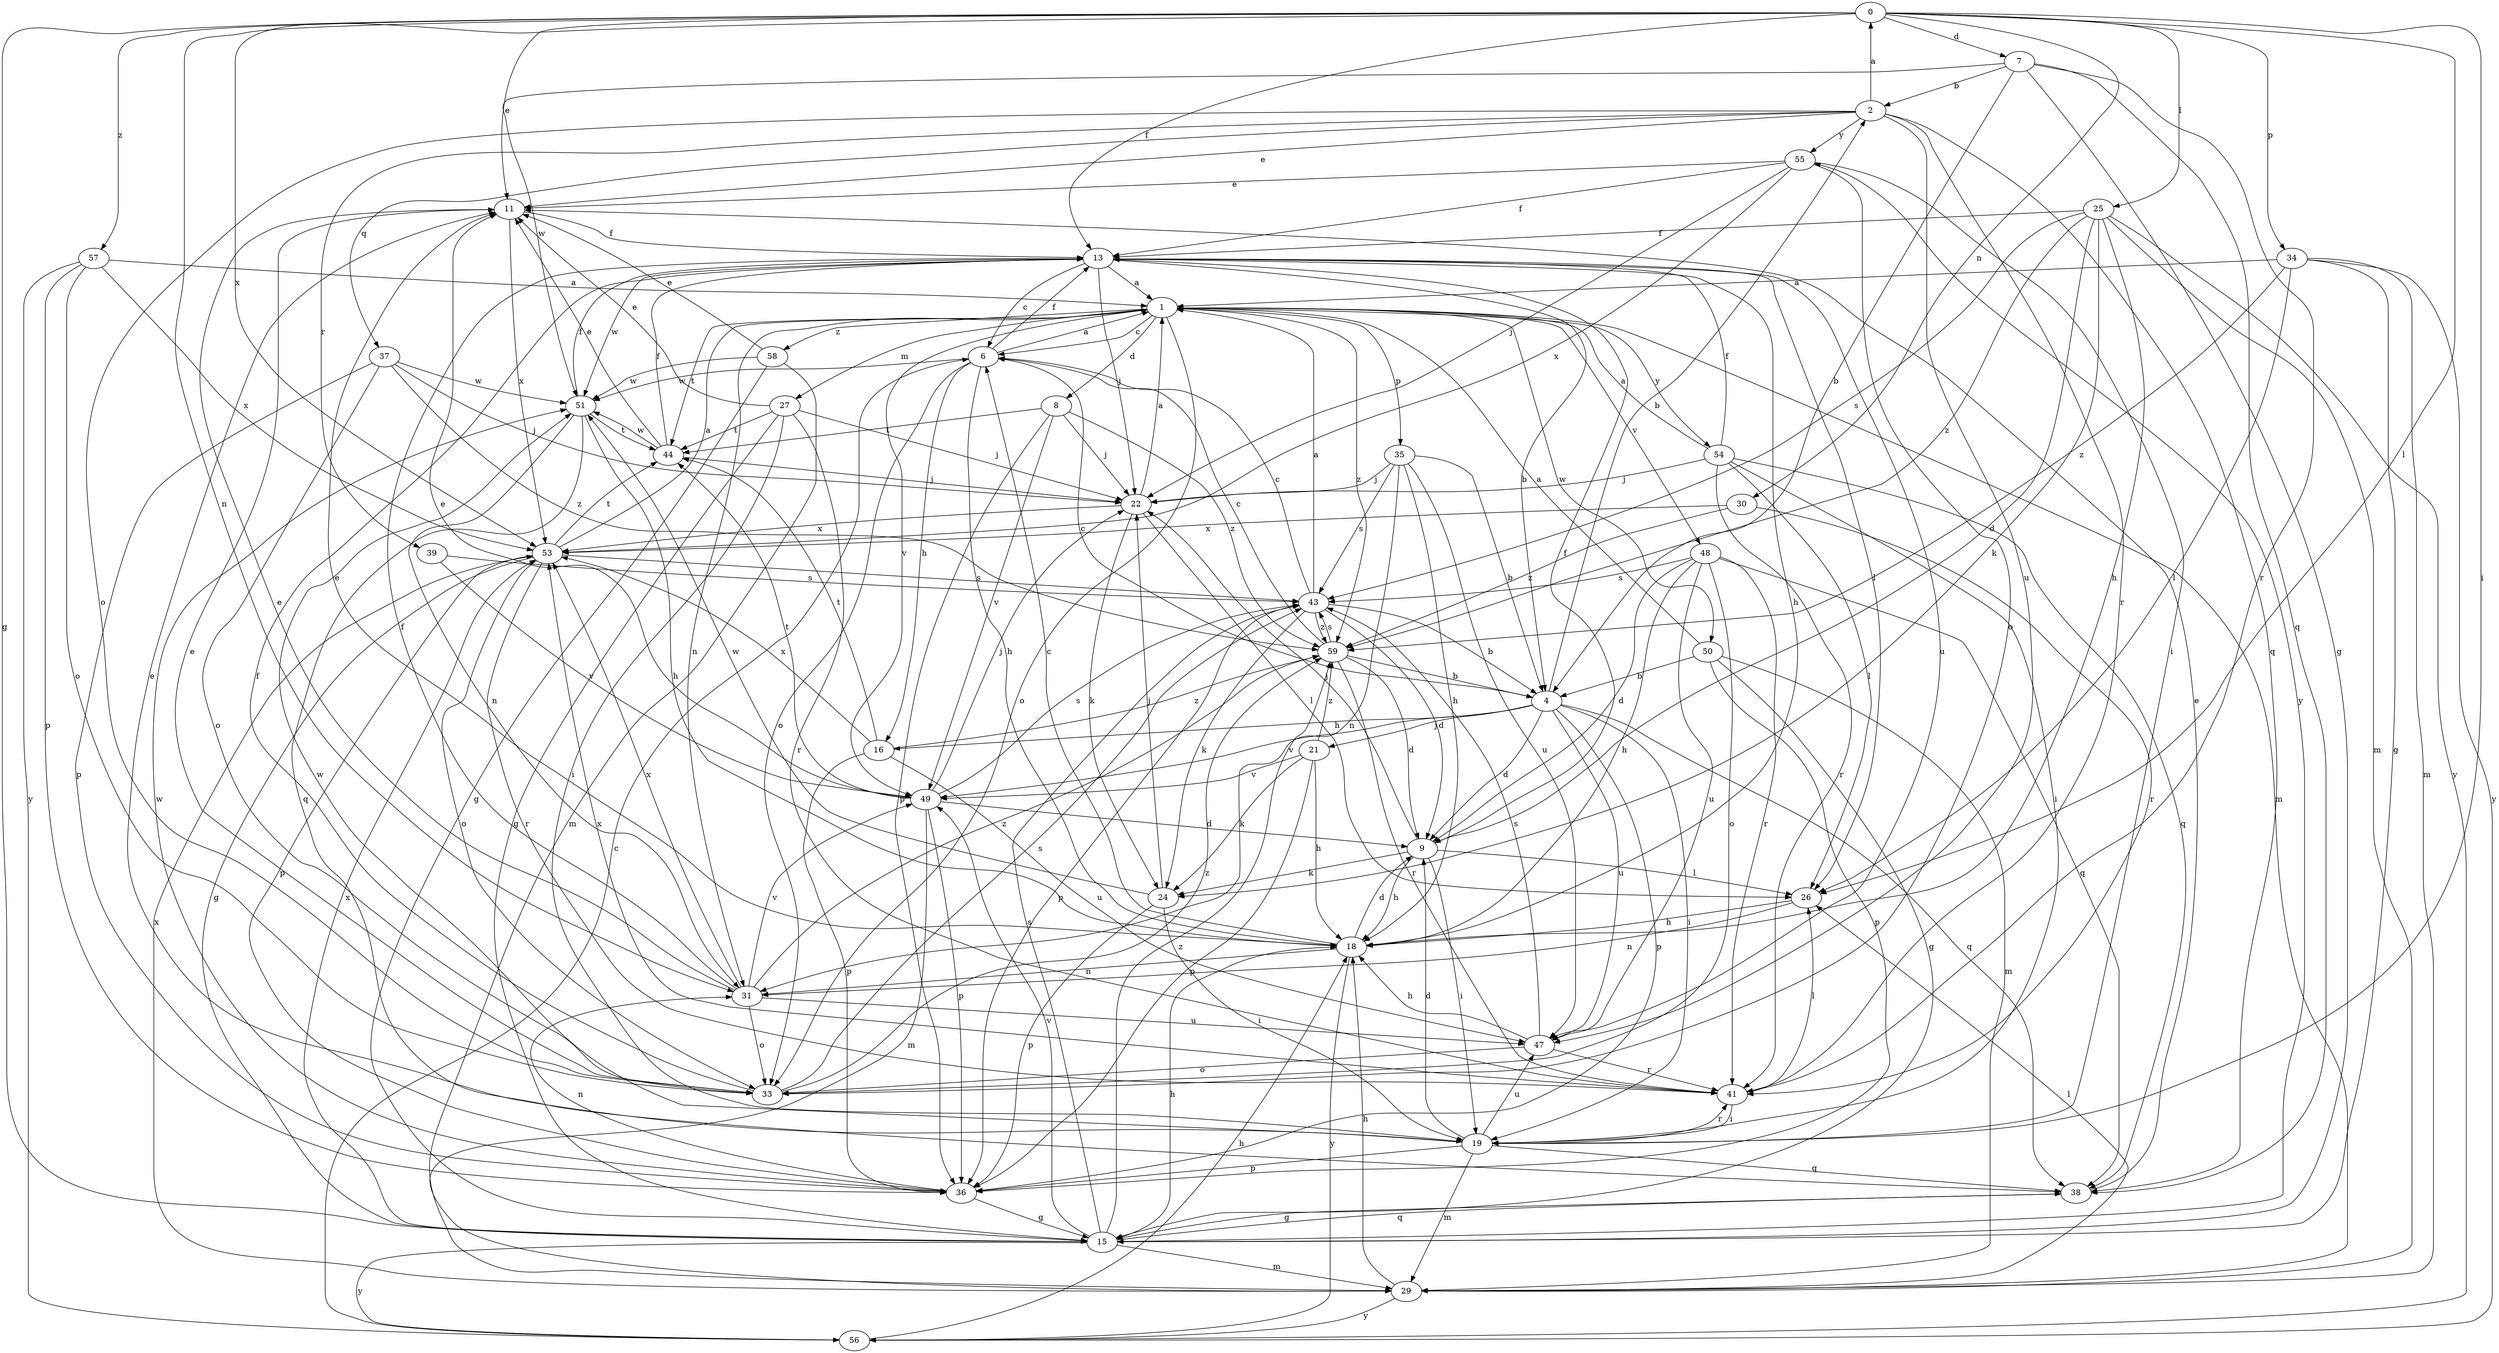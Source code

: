 strict digraph  {
0;
1;
2;
4;
6;
7;
8;
9;
11;
13;
15;
16;
18;
19;
21;
22;
24;
25;
26;
27;
29;
30;
31;
33;
34;
35;
36;
37;
38;
39;
41;
43;
44;
47;
48;
49;
50;
51;
53;
54;
55;
56;
57;
58;
59;
0 -> 7  [label=d];
0 -> 11  [label=e];
0 -> 13  [label=f];
0 -> 15  [label=g];
0 -> 19  [label=i];
0 -> 25  [label=l];
0 -> 26  [label=l];
0 -> 30  [label=n];
0 -> 31  [label=n];
0 -> 34  [label=p];
0 -> 53  [label=x];
0 -> 57  [label=z];
1 -> 6  [label=c];
1 -> 8  [label=d];
1 -> 27  [label=m];
1 -> 29  [label=m];
1 -> 31  [label=n];
1 -> 33  [label=o];
1 -> 35  [label=p];
1 -> 44  [label=t];
1 -> 48  [label=v];
1 -> 49  [label=v];
1 -> 50  [label=w];
1 -> 54  [label=y];
1 -> 58  [label=z];
1 -> 59  [label=z];
2 -> 0  [label=a];
2 -> 11  [label=e];
2 -> 33  [label=o];
2 -> 37  [label=q];
2 -> 38  [label=q];
2 -> 39  [label=r];
2 -> 41  [label=r];
2 -> 47  [label=u];
2 -> 55  [label=y];
4 -> 2  [label=b];
4 -> 6  [label=c];
4 -> 9  [label=d];
4 -> 16  [label=h];
4 -> 19  [label=i];
4 -> 21  [label=j];
4 -> 36  [label=p];
4 -> 38  [label=q];
4 -> 47  [label=u];
4 -> 49  [label=v];
6 -> 1  [label=a];
6 -> 13  [label=f];
6 -> 16  [label=h];
6 -> 18  [label=h];
6 -> 33  [label=o];
6 -> 51  [label=w];
7 -> 2  [label=b];
7 -> 4  [label=b];
7 -> 15  [label=g];
7 -> 38  [label=q];
7 -> 41  [label=r];
7 -> 51  [label=w];
8 -> 22  [label=j];
8 -> 36  [label=p];
8 -> 44  [label=t];
8 -> 49  [label=v];
8 -> 59  [label=z];
9 -> 13  [label=f];
9 -> 18  [label=h];
9 -> 19  [label=i];
9 -> 22  [label=j];
9 -> 24  [label=k];
9 -> 26  [label=l];
11 -> 13  [label=f];
11 -> 53  [label=x];
13 -> 1  [label=a];
13 -> 4  [label=b];
13 -> 6  [label=c];
13 -> 18  [label=h];
13 -> 22  [label=j];
13 -> 26  [label=l];
13 -> 47  [label=u];
13 -> 51  [label=w];
15 -> 18  [label=h];
15 -> 29  [label=m];
15 -> 38  [label=q];
15 -> 43  [label=s];
15 -> 49  [label=v];
15 -> 53  [label=x];
15 -> 55  [label=y];
15 -> 56  [label=y];
15 -> 59  [label=z];
16 -> 36  [label=p];
16 -> 44  [label=t];
16 -> 47  [label=u];
16 -> 53  [label=x];
16 -> 59  [label=z];
18 -> 6  [label=c];
18 -> 9  [label=d];
18 -> 11  [label=e];
18 -> 31  [label=n];
18 -> 56  [label=y];
19 -> 9  [label=d];
19 -> 11  [label=e];
19 -> 29  [label=m];
19 -> 36  [label=p];
19 -> 38  [label=q];
19 -> 41  [label=r];
19 -> 47  [label=u];
19 -> 51  [label=w];
21 -> 18  [label=h];
21 -> 24  [label=k];
21 -> 36  [label=p];
21 -> 49  [label=v];
21 -> 59  [label=z];
22 -> 1  [label=a];
22 -> 24  [label=k];
22 -> 26  [label=l];
22 -> 53  [label=x];
24 -> 19  [label=i];
24 -> 22  [label=j];
24 -> 36  [label=p];
24 -> 51  [label=w];
25 -> 9  [label=d];
25 -> 13  [label=f];
25 -> 18  [label=h];
25 -> 24  [label=k];
25 -> 29  [label=m];
25 -> 43  [label=s];
25 -> 56  [label=y];
25 -> 59  [label=z];
26 -> 18  [label=h];
26 -> 31  [label=n];
27 -> 11  [label=e];
27 -> 15  [label=g];
27 -> 19  [label=i];
27 -> 22  [label=j];
27 -> 41  [label=r];
27 -> 44  [label=t];
29 -> 18  [label=h];
29 -> 26  [label=l];
29 -> 53  [label=x];
29 -> 56  [label=y];
30 -> 41  [label=r];
30 -> 53  [label=x];
30 -> 59  [label=z];
31 -> 11  [label=e];
31 -> 13  [label=f];
31 -> 33  [label=o];
31 -> 47  [label=u];
31 -> 49  [label=v];
31 -> 53  [label=x];
31 -> 59  [label=z];
33 -> 11  [label=e];
33 -> 13  [label=f];
33 -> 43  [label=s];
33 -> 59  [label=z];
34 -> 1  [label=a];
34 -> 15  [label=g];
34 -> 26  [label=l];
34 -> 29  [label=m];
34 -> 56  [label=y];
34 -> 59  [label=z];
35 -> 4  [label=b];
35 -> 18  [label=h];
35 -> 22  [label=j];
35 -> 31  [label=n];
35 -> 43  [label=s];
35 -> 47  [label=u];
36 -> 15  [label=g];
36 -> 31  [label=n];
36 -> 51  [label=w];
37 -> 22  [label=j];
37 -> 33  [label=o];
37 -> 36  [label=p];
37 -> 51  [label=w];
37 -> 59  [label=z];
38 -> 11  [label=e];
38 -> 15  [label=g];
39 -> 43  [label=s];
39 -> 49  [label=v];
41 -> 19  [label=i];
41 -> 26  [label=l];
41 -> 53  [label=x];
43 -> 1  [label=a];
43 -> 4  [label=b];
43 -> 6  [label=c];
43 -> 9  [label=d];
43 -> 24  [label=k];
43 -> 36  [label=p];
43 -> 59  [label=z];
44 -> 11  [label=e];
44 -> 13  [label=f];
44 -> 22  [label=j];
44 -> 51  [label=w];
47 -> 18  [label=h];
47 -> 33  [label=o];
47 -> 41  [label=r];
47 -> 43  [label=s];
48 -> 9  [label=d];
48 -> 18  [label=h];
48 -> 33  [label=o];
48 -> 38  [label=q];
48 -> 41  [label=r];
48 -> 43  [label=s];
48 -> 47  [label=u];
49 -> 9  [label=d];
49 -> 11  [label=e];
49 -> 22  [label=j];
49 -> 29  [label=m];
49 -> 36  [label=p];
49 -> 43  [label=s];
49 -> 44  [label=t];
50 -> 1  [label=a];
50 -> 4  [label=b];
50 -> 15  [label=g];
50 -> 29  [label=m];
50 -> 36  [label=p];
51 -> 13  [label=f];
51 -> 18  [label=h];
51 -> 31  [label=n];
51 -> 38  [label=q];
51 -> 44  [label=t];
53 -> 1  [label=a];
53 -> 15  [label=g];
53 -> 33  [label=o];
53 -> 36  [label=p];
53 -> 41  [label=r];
53 -> 43  [label=s];
53 -> 44  [label=t];
54 -> 1  [label=a];
54 -> 13  [label=f];
54 -> 19  [label=i];
54 -> 22  [label=j];
54 -> 26  [label=l];
54 -> 38  [label=q];
54 -> 41  [label=r];
55 -> 11  [label=e];
55 -> 13  [label=f];
55 -> 19  [label=i];
55 -> 22  [label=j];
55 -> 33  [label=o];
55 -> 53  [label=x];
56 -> 6  [label=c];
56 -> 18  [label=h];
57 -> 1  [label=a];
57 -> 33  [label=o];
57 -> 36  [label=p];
57 -> 53  [label=x];
57 -> 56  [label=y];
58 -> 11  [label=e];
58 -> 15  [label=g];
58 -> 29  [label=m];
58 -> 51  [label=w];
59 -> 4  [label=b];
59 -> 6  [label=c];
59 -> 9  [label=d];
59 -> 41  [label=r];
59 -> 43  [label=s];
}
